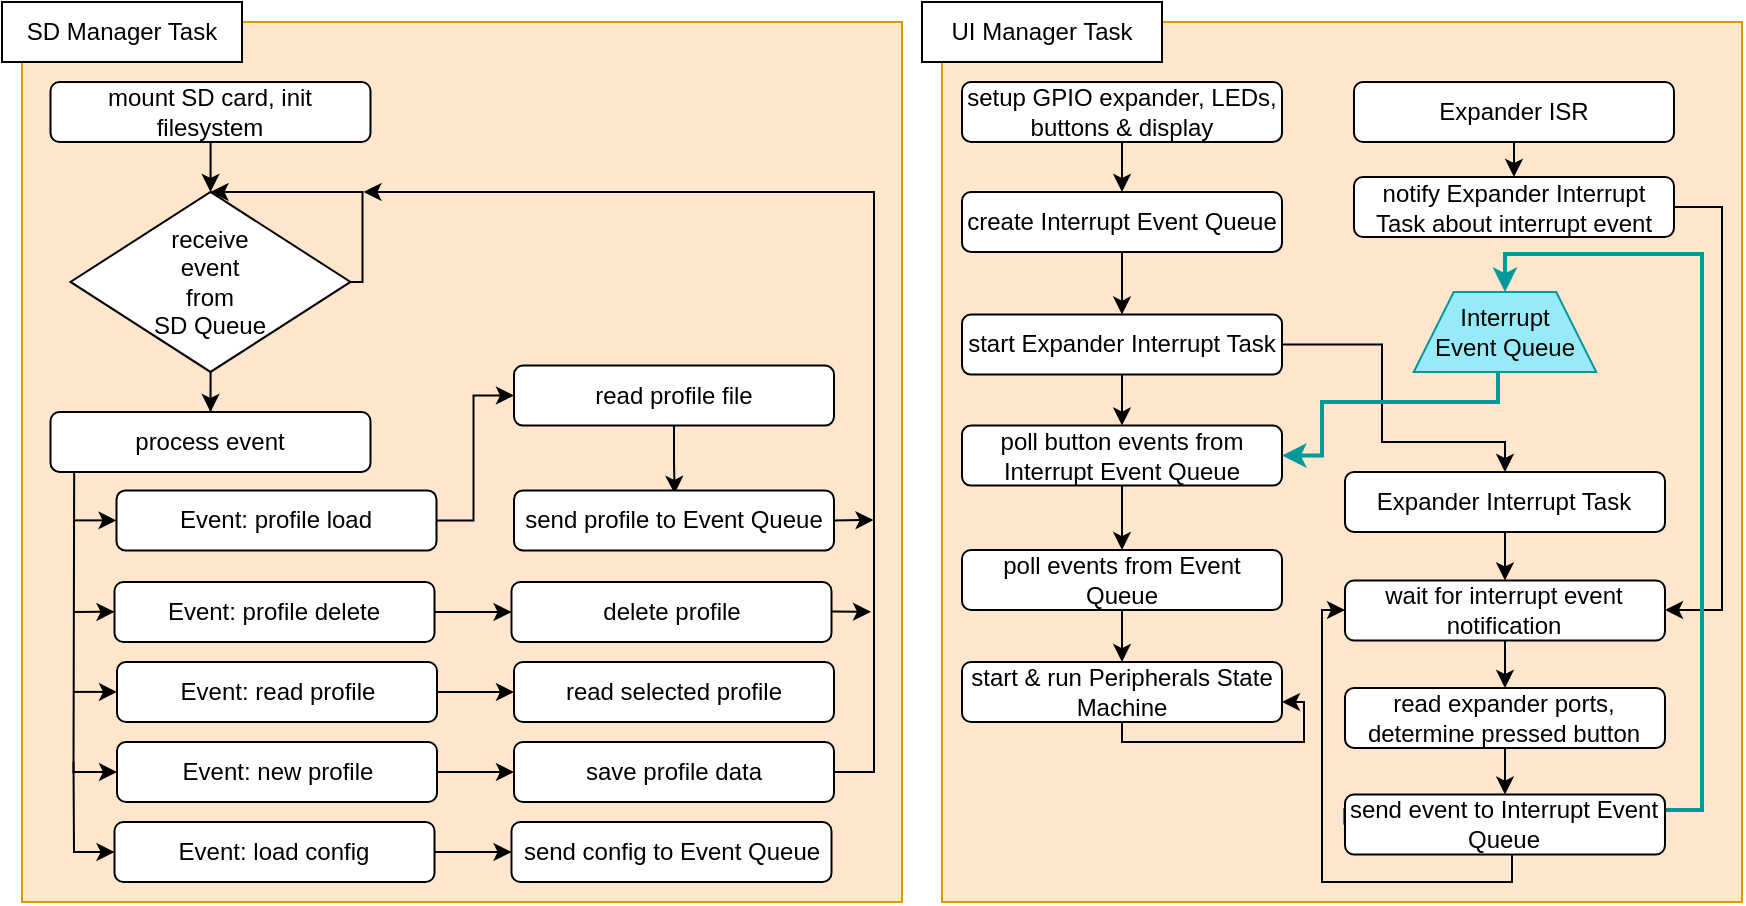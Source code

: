 <mxfile version="22.1.17" type="device">
  <diagram name="Strona-1" id="2Alxe1QrQZe25nOGrs-w">
    <mxGraphModel dx="1221" dy="620" grid="1" gridSize="10" guides="1" tooltips="1" connect="1" arrows="1" fold="1" page="1" pageScale="1" pageWidth="3600" pageHeight="4800" math="0" shadow="0">
      <root>
        <mxCell id="0" />
        <mxCell id="1" parent="0" />
        <mxCell id="IZxpsQJdj56hR5KsAakN-1" value="" style="rounded=0;whiteSpace=wrap;html=1;fillColor=#ffe6cc;strokeColor=#d79b00;" parent="1" vertex="1">
          <mxGeometry x="10" y="10" width="440" height="440" as="geometry" />
        </mxCell>
        <mxCell id="IZxpsQJdj56hR5KsAakN-2" value="SD Manager Task" style="rounded=0;whiteSpace=wrap;html=1;" parent="1" vertex="1">
          <mxGeometry x="-1.137e-13" y="1.137e-13" width="120" height="30" as="geometry" />
        </mxCell>
        <mxCell id="IZxpsQJdj56hR5KsAakN-5" style="edgeStyle=orthogonalEdgeStyle;rounded=0;orthogonalLoop=1;jettySize=auto;html=1;entryX=0.5;entryY=0;entryDx=0;entryDy=0;" parent="1" source="IZxpsQJdj56hR5KsAakN-6" target="IZxpsQJdj56hR5KsAakN-10" edge="1">
          <mxGeometry relative="1" as="geometry" />
        </mxCell>
        <mxCell id="IZxpsQJdj56hR5KsAakN-6" value="receive&lt;br&gt;event&lt;br&gt;from&lt;br&gt;SD Queue" style="rhombus;whiteSpace=wrap;html=1;" parent="1" vertex="1">
          <mxGeometry x="34.25" y="94.98" width="140" height="90" as="geometry" />
        </mxCell>
        <mxCell id="IZxpsQJdj56hR5KsAakN-7" value="" style="edgeStyle=orthogonalEdgeStyle;rounded=0;orthogonalLoop=1;jettySize=auto;html=1;entryX=0.5;entryY=0;entryDx=0;entryDy=0;" parent="1" source="IZxpsQJdj56hR5KsAakN-8" target="IZxpsQJdj56hR5KsAakN-6" edge="1">
          <mxGeometry relative="1" as="geometry">
            <mxPoint x="104.233" y="90.0" as="targetPoint" />
          </mxGeometry>
        </mxCell>
        <mxCell id="IZxpsQJdj56hR5KsAakN-8" value="mount SD card, init filesystem" style="rounded=1;whiteSpace=wrap;html=1;" parent="1" vertex="1">
          <mxGeometry x="24.25" y="40.0" width="160" height="30" as="geometry" />
        </mxCell>
        <mxCell id="IZxpsQJdj56hR5KsAakN-9" style="edgeStyle=orthogonalEdgeStyle;rounded=0;orthogonalLoop=1;jettySize=auto;html=1;entryX=0.5;entryY=0;entryDx=0;entryDy=0;" parent="1" source="IZxpsQJdj56hR5KsAakN-6" target="IZxpsQJdj56hR5KsAakN-6" edge="1">
          <mxGeometry relative="1" as="geometry">
            <Array as="points">
              <mxPoint x="180.25" y="139.98" />
              <mxPoint x="180.25" y="94.98" />
            </Array>
          </mxGeometry>
        </mxCell>
        <mxCell id="IZxpsQJdj56hR5KsAakN-10" value="process event" style="rounded=1;whiteSpace=wrap;html=1;" parent="1" vertex="1">
          <mxGeometry x="24.25" y="204.98" width="160" height="30" as="geometry" />
        </mxCell>
        <mxCell id="IZxpsQJdj56hR5KsAakN-11" style="edgeStyle=orthogonalEdgeStyle;rounded=0;orthogonalLoop=1;jettySize=auto;html=1;entryX=0;entryY=0.5;entryDx=0;entryDy=0;" parent="1" source="IZxpsQJdj56hR5KsAakN-12" target="IZxpsQJdj56hR5KsAakN-14" edge="1">
          <mxGeometry relative="1" as="geometry">
            <Array as="points">
              <mxPoint x="235.75" y="259" />
              <mxPoint x="235.75" y="197" />
            </Array>
          </mxGeometry>
        </mxCell>
        <mxCell id="IZxpsQJdj56hR5KsAakN-12" value="Event: profile load" style="rounded=1;whiteSpace=wrap;html=1;" parent="1" vertex="1">
          <mxGeometry x="57.25" y="244.19" width="160" height="30" as="geometry" />
        </mxCell>
        <mxCell id="IZxpsQJdj56hR5KsAakN-13" style="edgeStyle=orthogonalEdgeStyle;rounded=0;orthogonalLoop=1;jettySize=auto;html=1;entryX=0.502;entryY=0.058;entryDx=0;entryDy=0;entryPerimeter=0;" parent="1" source="IZxpsQJdj56hR5KsAakN-14" target="IZxpsQJdj56hR5KsAakN-15" edge="1">
          <mxGeometry relative="1" as="geometry">
            <Array as="points">
              <mxPoint x="335.75" y="230" />
              <mxPoint x="336.75" y="230" />
            </Array>
          </mxGeometry>
        </mxCell>
        <mxCell id="IZxpsQJdj56hR5KsAakN-14" value="read profile file" style="rounded=1;whiteSpace=wrap;html=1;" parent="1" vertex="1">
          <mxGeometry x="256.0" y="181.78" width="160" height="30" as="geometry" />
        </mxCell>
        <mxCell id="IZxpsQJdj56hR5KsAakN-15" value="send profile to Event Queue" style="rounded=1;whiteSpace=wrap;html=1;" parent="1" vertex="1">
          <mxGeometry x="256.0" y="244.19" width="160" height="30" as="geometry" />
        </mxCell>
        <mxCell id="IZxpsQJdj56hR5KsAakN-16" style="edgeStyle=orthogonalEdgeStyle;rounded=0;orthogonalLoop=1;jettySize=auto;html=1;entryX=0;entryY=0.5;entryDx=0;entryDy=0;" parent="1" source="IZxpsQJdj56hR5KsAakN-17" target="IZxpsQJdj56hR5KsAakN-18" edge="1">
          <mxGeometry relative="1" as="geometry" />
        </mxCell>
        <mxCell id="IZxpsQJdj56hR5KsAakN-17" value="Event: profile delete" style="rounded=1;whiteSpace=wrap;html=1;" parent="1" vertex="1">
          <mxGeometry x="56.25" y="290.0" width="160" height="30" as="geometry" />
        </mxCell>
        <mxCell id="IZxpsQJdj56hR5KsAakN-18" value="delete profile" style="rounded=1;whiteSpace=wrap;html=1;" parent="1" vertex="1">
          <mxGeometry x="254.75" y="290.0" width="160" height="30" as="geometry" />
        </mxCell>
        <mxCell id="IZxpsQJdj56hR5KsAakN-19" style="edgeStyle=orthogonalEdgeStyle;rounded=0;orthogonalLoop=1;jettySize=auto;html=1;entryX=0;entryY=0.5;entryDx=0;entryDy=0;" parent="1" source="IZxpsQJdj56hR5KsAakN-20" target="IZxpsQJdj56hR5KsAakN-21" edge="1">
          <mxGeometry relative="1" as="geometry" />
        </mxCell>
        <mxCell id="IZxpsQJdj56hR5KsAakN-20" value="Event: read profile" style="rounded=1;whiteSpace=wrap;html=1;" parent="1" vertex="1">
          <mxGeometry x="57.5" y="330.0" width="160" height="30" as="geometry" />
        </mxCell>
        <mxCell id="IZxpsQJdj56hR5KsAakN-21" value="read selected profile" style="rounded=1;whiteSpace=wrap;html=1;" parent="1" vertex="1">
          <mxGeometry x="256.0" y="330.0" width="160" height="30" as="geometry" />
        </mxCell>
        <mxCell id="IZxpsQJdj56hR5KsAakN-22" style="edgeStyle=orthogonalEdgeStyle;rounded=0;orthogonalLoop=1;jettySize=auto;html=1;entryX=0;entryY=0.5;entryDx=0;entryDy=0;" parent="1" source="IZxpsQJdj56hR5KsAakN-23" target="IZxpsQJdj56hR5KsAakN-25" edge="1">
          <mxGeometry relative="1" as="geometry" />
        </mxCell>
        <mxCell id="IZxpsQJdj56hR5KsAakN-23" value="Event: new profile" style="rounded=1;whiteSpace=wrap;html=1;" parent="1" vertex="1">
          <mxGeometry x="57.5" y="370.0" width="160" height="30" as="geometry" />
        </mxCell>
        <mxCell id="IZxpsQJdj56hR5KsAakN-25" value="save profile data" style="rounded=1;whiteSpace=wrap;html=1;" parent="1" vertex="1">
          <mxGeometry x="256.0" y="370.0" width="160" height="30" as="geometry" />
        </mxCell>
        <mxCell id="IZxpsQJdj56hR5KsAakN-26" style="edgeStyle=orthogonalEdgeStyle;rounded=0;orthogonalLoop=1;jettySize=auto;html=1;exitX=1;exitY=0.5;exitDx=0;exitDy=0;" parent="1" source="IZxpsQJdj56hR5KsAakN-25" edge="1">
          <mxGeometry relative="1" as="geometry">
            <mxPoint x="180.75" y="94.98" as="targetPoint" />
            <Array as="points">
              <mxPoint x="436" y="385" />
              <mxPoint x="436" y="95" />
            </Array>
            <mxPoint x="336" y="454.54" as="sourcePoint" />
          </mxGeometry>
        </mxCell>
        <mxCell id="IZxpsQJdj56hR5KsAakN-28" value="" style="endArrow=classic;html=1;rounded=0;entryX=0;entryY=0.5;entryDx=0;entryDy=0;exitX=0.074;exitY=0.988;exitDx=0;exitDy=0;exitPerimeter=0;" parent="1" source="IZxpsQJdj56hR5KsAakN-10" target="IZxpsQJdj56hR5KsAakN-23" edge="1">
          <mxGeometry width="50" height="50" relative="1" as="geometry">
            <mxPoint x="35.75" y="264.98" as="sourcePoint" />
            <mxPoint x="315.75" y="394.98" as="targetPoint" />
            <Array as="points">
              <mxPoint x="35.75" y="385" />
            </Array>
          </mxGeometry>
        </mxCell>
        <mxCell id="IZxpsQJdj56hR5KsAakN-29" value="" style="endArrow=classic;html=1;rounded=0;entryX=0;entryY=0.5;entryDx=0;entryDy=0;" parent="1" target="IZxpsQJdj56hR5KsAakN-12" edge="1">
          <mxGeometry width="50" height="50" relative="1" as="geometry">
            <mxPoint x="35.5" y="259.19" as="sourcePoint" />
            <mxPoint x="125.5" y="236.19" as="targetPoint" />
          </mxGeometry>
        </mxCell>
        <mxCell id="IZxpsQJdj56hR5KsAakN-30" value="" style="endArrow=classic;html=1;rounded=0;entryX=0;entryY=0.5;entryDx=0;entryDy=0;" parent="1" edge="1">
          <mxGeometry width="50" height="50" relative="1" as="geometry">
            <mxPoint x="35.75" y="305" as="sourcePoint" />
            <mxPoint x="56.25" y="304.9" as="targetPoint" />
          </mxGeometry>
        </mxCell>
        <mxCell id="IZxpsQJdj56hR5KsAakN-31" value="" style="endArrow=classic;html=1;rounded=0;entryX=0;entryY=0.5;entryDx=0;entryDy=0;" parent="1" edge="1">
          <mxGeometry width="50" height="50" relative="1" as="geometry">
            <mxPoint x="35.5" y="344.95" as="sourcePoint" />
            <mxPoint x="57.5" y="344.95" as="targetPoint" />
          </mxGeometry>
        </mxCell>
        <mxCell id="IZxpsQJdj56hR5KsAakN-32" value="" style="endArrow=classic;html=1;rounded=0;" parent="1" edge="1">
          <mxGeometry width="50" height="50" relative="1" as="geometry">
            <mxPoint x="414.75" y="304.8" as="sourcePoint" />
            <mxPoint x="434.5" y="304.91" as="targetPoint" />
          </mxGeometry>
        </mxCell>
        <mxCell id="IZxpsQJdj56hR5KsAakN-33" value="" style="endArrow=classic;html=1;rounded=0;exitX=1;exitY=0.5;exitDx=0;exitDy=0;" parent="1" source="IZxpsQJdj56hR5KsAakN-15" edge="1">
          <mxGeometry width="50" height="50" relative="1" as="geometry">
            <mxPoint x="415.75" y="309.78" as="sourcePoint" />
            <mxPoint x="435.75" y="259" as="targetPoint" />
          </mxGeometry>
        </mxCell>
        <mxCell id="IZxpsQJdj56hR5KsAakN-34" style="edgeStyle=orthogonalEdgeStyle;rounded=0;orthogonalLoop=1;jettySize=auto;html=1;entryX=0;entryY=0.5;entryDx=0;entryDy=0;" parent="1" source="IZxpsQJdj56hR5KsAakN-35" target="IZxpsQJdj56hR5KsAakN-36" edge="1">
          <mxGeometry relative="1" as="geometry" />
        </mxCell>
        <mxCell id="IZxpsQJdj56hR5KsAakN-35" value="Event: load config" style="rounded=1;whiteSpace=wrap;html=1;" parent="1" vertex="1">
          <mxGeometry x="56.25" y="410" width="160" height="30" as="geometry" />
        </mxCell>
        <mxCell id="IZxpsQJdj56hR5KsAakN-36" value="send config to Event Queue" style="rounded=1;whiteSpace=wrap;html=1;" parent="1" vertex="1">
          <mxGeometry x="254.75" y="410" width="160" height="30" as="geometry" />
        </mxCell>
        <mxCell id="IZxpsQJdj56hR5KsAakN-37" value="" style="endArrow=classic;html=1;rounded=0;entryX=0;entryY=0.5;entryDx=0;entryDy=0;" parent="1" target="IZxpsQJdj56hR5KsAakN-35" edge="1">
          <mxGeometry width="50" height="50" relative="1" as="geometry">
            <mxPoint x="35.75" y="380" as="sourcePoint" />
            <mxPoint x="375.75" y="463.28" as="targetPoint" />
            <Array as="points">
              <mxPoint x="36" y="425" />
            </Array>
          </mxGeometry>
        </mxCell>
        <mxCell id="IZxpsQJdj56hR5KsAakN-38" value="" style="rounded=0;whiteSpace=wrap;html=1;fillColor=#ffe6cc;strokeColor=#d79b00;" parent="1" vertex="1">
          <mxGeometry x="470" y="10" width="400" height="440" as="geometry" />
        </mxCell>
        <mxCell id="IZxpsQJdj56hR5KsAakN-39" value="UI Manager Task" style="rounded=0;whiteSpace=wrap;html=1;" parent="1" vertex="1">
          <mxGeometry x="460" y="3.553e-14" width="120" height="30" as="geometry" />
        </mxCell>
        <mxCell id="IZxpsQJdj56hR5KsAakN-40" style="edgeStyle=orthogonalEdgeStyle;rounded=0;orthogonalLoop=1;jettySize=auto;html=1;entryX=0.5;entryY=0;entryDx=0;entryDy=0;exitX=0.5;exitY=1;exitDx=0;exitDy=0;" parent="1" source="IZxpsQJdj56hR5KsAakN-45" target="IZxpsQJdj56hR5KsAakN-44" edge="1">
          <mxGeometry relative="1" as="geometry">
            <mxPoint x="560" y="253.28" as="sourcePoint" />
          </mxGeometry>
        </mxCell>
        <mxCell id="IZxpsQJdj56hR5KsAakN-41" style="edgeStyle=orthogonalEdgeStyle;rounded=0;orthogonalLoop=1;jettySize=auto;html=1;entryX=0.5;entryY=0;entryDx=0;entryDy=0;" parent="1" source="IZxpsQJdj56hR5KsAakN-42" target="IZxpsQJdj56hR5KsAakN-65" edge="1">
          <mxGeometry relative="1" as="geometry" />
        </mxCell>
        <mxCell id="IZxpsQJdj56hR5KsAakN-42" value="setup GPIO expander, LEDs, buttons &amp;amp; display" style="rounded=1;whiteSpace=wrap;html=1;" parent="1" vertex="1">
          <mxGeometry x="480" y="40.0" width="160" height="29.97" as="geometry" />
        </mxCell>
        <mxCell id="IZxpsQJdj56hR5KsAakN-43" style="edgeStyle=orthogonalEdgeStyle;rounded=0;orthogonalLoop=1;jettySize=auto;html=1;entryX=0.5;entryY=0;entryDx=0;entryDy=0;" parent="1" source="IZxpsQJdj56hR5KsAakN-44" target="IZxpsQJdj56hR5KsAakN-46" edge="1">
          <mxGeometry relative="1" as="geometry">
            <mxPoint x="560" y="328.76" as="targetPoint" />
          </mxGeometry>
        </mxCell>
        <mxCell id="IZxpsQJdj56hR5KsAakN-44" value="poll events from Event Queue" style="rounded=1;whiteSpace=wrap;html=1;" parent="1" vertex="1">
          <mxGeometry x="480" y="274.01" width="160" height="30" as="geometry" />
        </mxCell>
        <mxCell id="IZxpsQJdj56hR5KsAakN-45" value="poll button events from Interrupt Event Queue" style="rounded=1;whiteSpace=wrap;html=1;" parent="1" vertex="1">
          <mxGeometry x="480" y="211.78" width="160" height="30" as="geometry" />
        </mxCell>
        <mxCell id="IZxpsQJdj56hR5KsAakN-46" value="start &amp;amp; run Peripherals State Machine" style="rounded=1;whiteSpace=wrap;html=1;" parent="1" vertex="1">
          <mxGeometry x="480" y="330.01" width="160" height="30" as="geometry" />
        </mxCell>
        <mxCell id="IZxpsQJdj56hR5KsAakN-47" style="edgeStyle=orthogonalEdgeStyle;rounded=0;orthogonalLoop=1;jettySize=auto;html=1;exitX=0.5;exitY=1;exitDx=0;exitDy=0;" parent="1" source="IZxpsQJdj56hR5KsAakN-46" edge="1">
          <mxGeometry relative="1" as="geometry">
            <mxPoint x="640" y="350.01" as="targetPoint" />
            <Array as="points">
              <mxPoint x="560" y="370.01" />
              <mxPoint x="651" y="370.01" />
              <mxPoint x="651" y="350.01" />
              <mxPoint x="640" y="350.01" />
            </Array>
          </mxGeometry>
        </mxCell>
        <mxCell id="IZxpsQJdj56hR5KsAakN-48" style="edgeStyle=orthogonalEdgeStyle;rounded=0;orthogonalLoop=1;jettySize=auto;html=1;entryX=0.5;entryY=0;entryDx=0;entryDy=0;" parent="1" source="IZxpsQJdj56hR5KsAakN-50" target="IZxpsQJdj56hR5KsAakN-56" edge="1">
          <mxGeometry relative="1" as="geometry">
            <Array as="points">
              <mxPoint x="690" y="171" />
              <mxPoint x="690" y="220" />
              <mxPoint x="752" y="220" />
            </Array>
          </mxGeometry>
        </mxCell>
        <mxCell id="IZxpsQJdj56hR5KsAakN-49" style="edgeStyle=orthogonalEdgeStyle;rounded=0;orthogonalLoop=1;jettySize=auto;html=1;entryX=0.5;entryY=0;entryDx=0;entryDy=0;" parent="1" source="IZxpsQJdj56hR5KsAakN-50" target="IZxpsQJdj56hR5KsAakN-45" edge="1">
          <mxGeometry relative="1" as="geometry" />
        </mxCell>
        <mxCell id="IZxpsQJdj56hR5KsAakN-50" value="start Expander Interrupt Task" style="rounded=1;whiteSpace=wrap;html=1;" parent="1" vertex="1">
          <mxGeometry x="480" y="156.28" width="160" height="30" as="geometry" />
        </mxCell>
        <mxCell id="IZxpsQJdj56hR5KsAakN-51" style="edgeStyle=orthogonalEdgeStyle;rounded=0;orthogonalLoop=1;jettySize=auto;html=1;exitX=0.5;exitY=1;exitDx=0;exitDy=0;entryX=0.5;entryY=0;entryDx=0;entryDy=0;" parent="1" source="IZxpsQJdj56hR5KsAakN-52" target="IZxpsQJdj56hR5KsAakN-54" edge="1">
          <mxGeometry relative="1" as="geometry" />
        </mxCell>
        <mxCell id="IZxpsQJdj56hR5KsAakN-52" value="Expander ISR" style="rounded=1;whiteSpace=wrap;html=1;" parent="1" vertex="1">
          <mxGeometry x="675.99" y="40.0" width="160" height="30" as="geometry" />
        </mxCell>
        <mxCell id="IZxpsQJdj56hR5KsAakN-53" style="edgeStyle=orthogonalEdgeStyle;rounded=0;orthogonalLoop=1;jettySize=auto;html=1;exitX=1;exitY=0.5;exitDx=0;exitDy=0;entryX=1;entryY=0.5;entryDx=0;entryDy=0;" parent="1" source="IZxpsQJdj56hR5KsAakN-54" target="IZxpsQJdj56hR5KsAakN-58" edge="1">
          <mxGeometry relative="1" as="geometry">
            <Array as="points">
              <mxPoint x="860" y="102" />
              <mxPoint x="860" y="304" />
              <mxPoint x="832" y="304" />
            </Array>
          </mxGeometry>
        </mxCell>
        <mxCell id="IZxpsQJdj56hR5KsAakN-54" value="notify Expander Interrupt Task about interrupt event" style="rounded=1;whiteSpace=wrap;html=1;" parent="1" vertex="1">
          <mxGeometry x="675.99" y="87.5" width="160" height="30" as="geometry" />
        </mxCell>
        <mxCell id="IZxpsQJdj56hR5KsAakN-55" style="edgeStyle=orthogonalEdgeStyle;rounded=0;orthogonalLoop=1;jettySize=auto;html=1;exitX=0.5;exitY=1;exitDx=0;exitDy=0;entryX=0.5;entryY=0;entryDx=0;entryDy=0;" parent="1" source="IZxpsQJdj56hR5KsAakN-56" target="IZxpsQJdj56hR5KsAakN-58" edge="1">
          <mxGeometry relative="1" as="geometry" />
        </mxCell>
        <mxCell id="IZxpsQJdj56hR5KsAakN-56" value="Expander Interrupt Task" style="rounded=1;whiteSpace=wrap;html=1;" parent="1" vertex="1">
          <mxGeometry x="671.49" y="234.98" width="160" height="30" as="geometry" />
        </mxCell>
        <mxCell id="IZxpsQJdj56hR5KsAakN-57" style="edgeStyle=orthogonalEdgeStyle;rounded=0;orthogonalLoop=1;jettySize=auto;html=1;entryX=0.5;entryY=0;entryDx=0;entryDy=0;" parent="1" source="IZxpsQJdj56hR5KsAakN-58" target="IZxpsQJdj56hR5KsAakN-60" edge="1">
          <mxGeometry relative="1" as="geometry" />
        </mxCell>
        <mxCell id="IZxpsQJdj56hR5KsAakN-58" value="wait for interrupt event notification" style="rounded=1;whiteSpace=wrap;html=1;" parent="1" vertex="1">
          <mxGeometry x="671.49" y="289.25" width="160" height="30" as="geometry" />
        </mxCell>
        <mxCell id="IZxpsQJdj56hR5KsAakN-59" style="edgeStyle=orthogonalEdgeStyle;rounded=0;orthogonalLoop=1;jettySize=auto;html=1;entryX=0.5;entryY=0;entryDx=0;entryDy=0;" parent="1" source="IZxpsQJdj56hR5KsAakN-60" target="IZxpsQJdj56hR5KsAakN-63" edge="1">
          <mxGeometry relative="1" as="geometry" />
        </mxCell>
        <mxCell id="IZxpsQJdj56hR5KsAakN-60" value="read expander ports,&lt;br&gt;determine pressed button" style="rounded=1;whiteSpace=wrap;html=1;" parent="1" vertex="1">
          <mxGeometry x="671.49" y="342.98" width="160" height="30" as="geometry" />
        </mxCell>
        <mxCell id="IZxpsQJdj56hR5KsAakN-61" style="edgeStyle=orthogonalEdgeStyle;rounded=0;orthogonalLoop=1;jettySize=auto;html=1;entryX=0.5;entryY=0;entryDx=0;entryDy=0;strokeWidth=2;strokeColor=#009999;exitX=0;exitY=0.5;exitDx=0;exitDy=0;" parent="1" source="IZxpsQJdj56hR5KsAakN-63" target="IZxpsQJdj56hR5KsAakN-67" edge="1">
          <mxGeometry relative="1" as="geometry">
            <Array as="points">
              <mxPoint x="672" y="404" />
              <mxPoint x="850" y="404" />
              <mxPoint x="850" y="126" />
              <mxPoint x="752" y="126" />
            </Array>
          </mxGeometry>
        </mxCell>
        <mxCell id="IZxpsQJdj56hR5KsAakN-62" style="edgeStyle=orthogonalEdgeStyle;rounded=0;orthogonalLoop=1;jettySize=auto;html=1;entryX=0;entryY=0.5;entryDx=0;entryDy=0;" parent="1" source="IZxpsQJdj56hR5KsAakN-63" target="IZxpsQJdj56hR5KsAakN-58" edge="1">
          <mxGeometry relative="1" as="geometry">
            <Array as="points">
              <mxPoint x="755" y="440" />
              <mxPoint x="660" y="440" />
              <mxPoint x="660" y="304" />
              <mxPoint x="672" y="304" />
            </Array>
          </mxGeometry>
        </mxCell>
        <mxCell id="IZxpsQJdj56hR5KsAakN-63" value="send event to Interrupt Event Queue" style="rounded=1;whiteSpace=wrap;html=1;" parent="1" vertex="1">
          <mxGeometry x="671.49" y="396.26" width="160" height="30" as="geometry" />
        </mxCell>
        <mxCell id="IZxpsQJdj56hR5KsAakN-64" style="edgeStyle=orthogonalEdgeStyle;rounded=0;orthogonalLoop=1;jettySize=auto;html=1;" parent="1" source="IZxpsQJdj56hR5KsAakN-65" target="IZxpsQJdj56hR5KsAakN-50" edge="1">
          <mxGeometry relative="1" as="geometry" />
        </mxCell>
        <mxCell id="IZxpsQJdj56hR5KsAakN-65" value="create Interrupt Event Queue" style="rounded=1;whiteSpace=wrap;html=1;" parent="1" vertex="1">
          <mxGeometry x="480" y="94.98" width="160" height="30" as="geometry" />
        </mxCell>
        <mxCell id="IZxpsQJdj56hR5KsAakN-66" style="edgeStyle=orthogonalEdgeStyle;rounded=0;orthogonalLoop=1;jettySize=auto;html=1;exitX=0.5;exitY=1;exitDx=0;exitDy=0;entryX=1;entryY=0.5;entryDx=0;entryDy=0;strokeWidth=2;strokeColor=#009999;" parent="1" source="IZxpsQJdj56hR5KsAakN-67" target="IZxpsQJdj56hR5KsAakN-45" edge="1">
          <mxGeometry relative="1" as="geometry">
            <Array as="points">
              <mxPoint x="752" y="175" />
              <mxPoint x="748" y="175" />
              <mxPoint x="748" y="200" />
              <mxPoint x="660" y="200" />
              <mxPoint x="660" y="227" />
            </Array>
          </mxGeometry>
        </mxCell>
        <mxCell id="IZxpsQJdj56hR5KsAakN-67" value="Interrupt&lt;br&gt;Event Queue" style="shape=trapezoid;perimeter=trapezoidPerimeter;whiteSpace=wrap;html=1;fixedSize=1;fillColor=#97EBF8;strokeColor=#009999;" parent="1" vertex="1">
          <mxGeometry x="705.87" y="145.03" width="91.25" height="40" as="geometry" />
        </mxCell>
      </root>
    </mxGraphModel>
  </diagram>
</mxfile>
